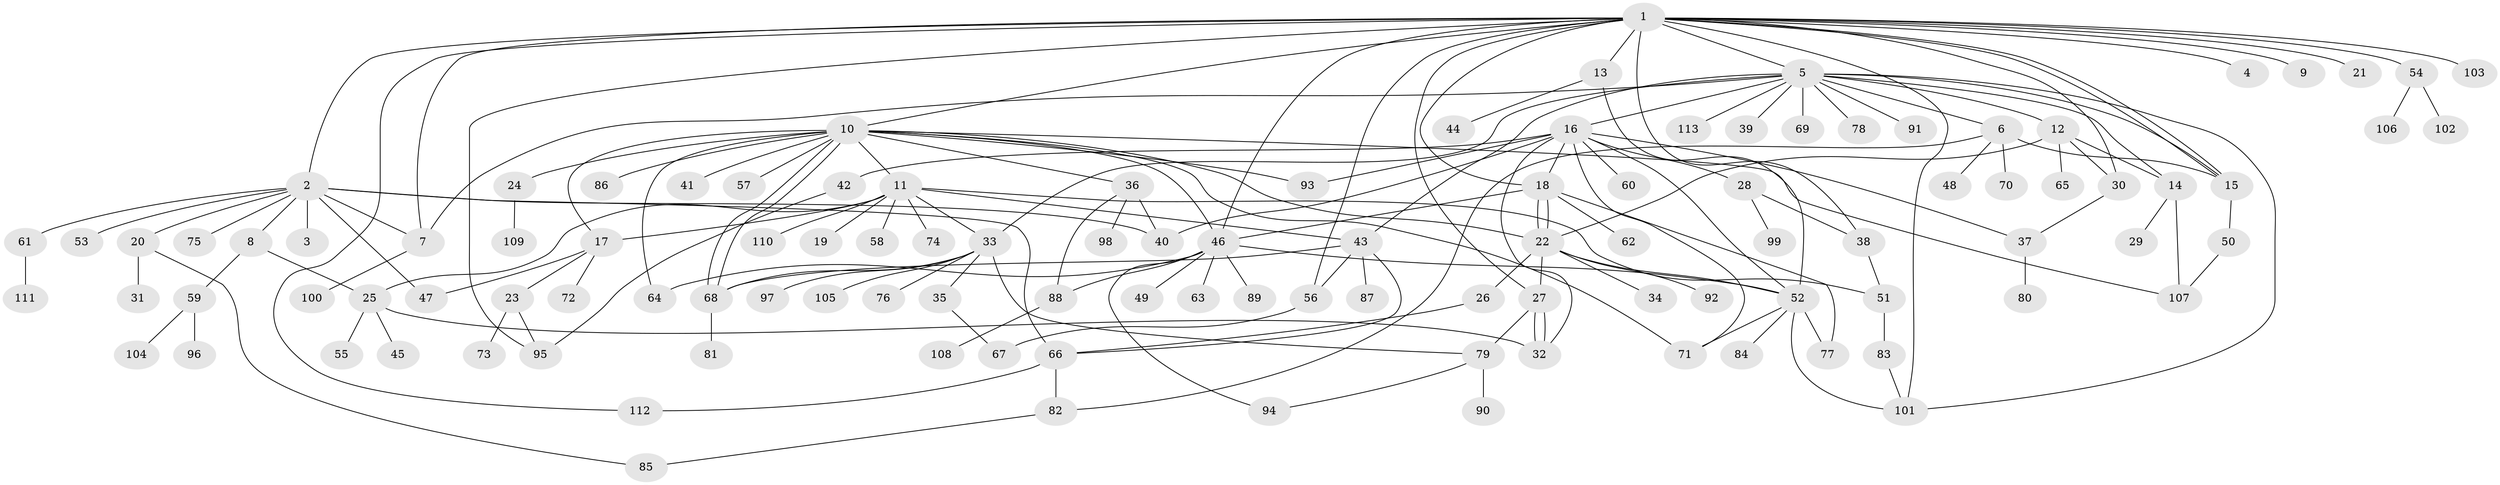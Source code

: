 // coarse degree distribution, {22: 0.012195121951219513, 14: 0.012195121951219513, 1: 0.5, 15: 0.012195121951219513, 5: 0.036585365853658534, 3: 0.0975609756097561, 17: 0.012195121951219513, 9: 0.012195121951219513, 4: 0.04878048780487805, 2: 0.17073170731707318, 12: 0.012195121951219513, 6: 0.012195121951219513, 7: 0.036585365853658534, 10: 0.012195121951219513, 8: 0.012195121951219513}
// Generated by graph-tools (version 1.1) at 2025/41/03/06/25 10:41:51]
// undirected, 113 vertices, 167 edges
graph export_dot {
graph [start="1"]
  node [color=gray90,style=filled];
  1;
  2;
  3;
  4;
  5;
  6;
  7;
  8;
  9;
  10;
  11;
  12;
  13;
  14;
  15;
  16;
  17;
  18;
  19;
  20;
  21;
  22;
  23;
  24;
  25;
  26;
  27;
  28;
  29;
  30;
  31;
  32;
  33;
  34;
  35;
  36;
  37;
  38;
  39;
  40;
  41;
  42;
  43;
  44;
  45;
  46;
  47;
  48;
  49;
  50;
  51;
  52;
  53;
  54;
  55;
  56;
  57;
  58;
  59;
  60;
  61;
  62;
  63;
  64;
  65;
  66;
  67;
  68;
  69;
  70;
  71;
  72;
  73;
  74;
  75;
  76;
  77;
  78;
  79;
  80;
  81;
  82;
  83;
  84;
  85;
  86;
  87;
  88;
  89;
  90;
  91;
  92;
  93;
  94;
  95;
  96;
  97;
  98;
  99;
  100;
  101;
  102;
  103;
  104;
  105;
  106;
  107;
  108;
  109;
  110;
  111;
  112;
  113;
  1 -- 2;
  1 -- 4;
  1 -- 5;
  1 -- 7;
  1 -- 9;
  1 -- 10;
  1 -- 13;
  1 -- 15;
  1 -- 15;
  1 -- 18;
  1 -- 21;
  1 -- 27;
  1 -- 30;
  1 -- 38;
  1 -- 46;
  1 -- 54;
  1 -- 56;
  1 -- 95;
  1 -- 101;
  1 -- 103;
  1 -- 112;
  2 -- 3;
  2 -- 7;
  2 -- 8;
  2 -- 20;
  2 -- 40;
  2 -- 47;
  2 -- 53;
  2 -- 61;
  2 -- 66;
  2 -- 75;
  5 -- 6;
  5 -- 7;
  5 -- 12;
  5 -- 14;
  5 -- 15;
  5 -- 16;
  5 -- 33;
  5 -- 39;
  5 -- 43;
  5 -- 69;
  5 -- 78;
  5 -- 91;
  5 -- 101;
  5 -- 113;
  6 -- 15;
  6 -- 48;
  6 -- 70;
  6 -- 82;
  7 -- 100;
  8 -- 25;
  8 -- 59;
  10 -- 11;
  10 -- 17;
  10 -- 22;
  10 -- 24;
  10 -- 36;
  10 -- 41;
  10 -- 46;
  10 -- 57;
  10 -- 64;
  10 -- 68;
  10 -- 68;
  10 -- 71;
  10 -- 86;
  10 -- 93;
  10 -- 107;
  11 -- 17;
  11 -- 19;
  11 -- 25;
  11 -- 33;
  11 -- 43;
  11 -- 51;
  11 -- 58;
  11 -- 74;
  11 -- 110;
  12 -- 14;
  12 -- 22;
  12 -- 30;
  12 -- 65;
  13 -- 44;
  13 -- 52;
  14 -- 29;
  14 -- 107;
  15 -- 50;
  16 -- 18;
  16 -- 28;
  16 -- 32;
  16 -- 37;
  16 -- 40;
  16 -- 42;
  16 -- 52;
  16 -- 60;
  16 -- 71;
  16 -- 93;
  17 -- 23;
  17 -- 47;
  17 -- 72;
  18 -- 22;
  18 -- 22;
  18 -- 46;
  18 -- 62;
  18 -- 77;
  20 -- 31;
  20 -- 85;
  22 -- 26;
  22 -- 27;
  22 -- 34;
  22 -- 52;
  22 -- 92;
  23 -- 73;
  23 -- 95;
  24 -- 109;
  25 -- 32;
  25 -- 45;
  25 -- 55;
  26 -- 66;
  27 -- 32;
  27 -- 32;
  27 -- 79;
  28 -- 38;
  28 -- 99;
  30 -- 37;
  33 -- 35;
  33 -- 68;
  33 -- 76;
  33 -- 79;
  33 -- 97;
  33 -- 105;
  35 -- 67;
  36 -- 40;
  36 -- 88;
  36 -- 98;
  37 -- 80;
  38 -- 51;
  42 -- 95;
  43 -- 56;
  43 -- 66;
  43 -- 68;
  43 -- 87;
  46 -- 49;
  46 -- 52;
  46 -- 63;
  46 -- 64;
  46 -- 88;
  46 -- 89;
  46 -- 94;
  50 -- 107;
  51 -- 83;
  52 -- 71;
  52 -- 77;
  52 -- 84;
  52 -- 101;
  54 -- 102;
  54 -- 106;
  56 -- 67;
  59 -- 96;
  59 -- 104;
  61 -- 111;
  66 -- 82;
  66 -- 112;
  68 -- 81;
  79 -- 90;
  79 -- 94;
  82 -- 85;
  83 -- 101;
  88 -- 108;
}
